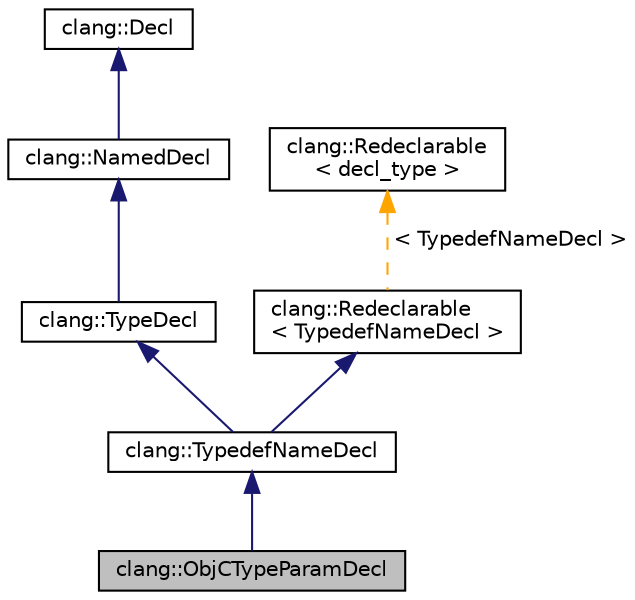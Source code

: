 digraph "clang::ObjCTypeParamDecl"
{
 // LATEX_PDF_SIZE
  bgcolor="transparent";
  edge [fontname="Helvetica",fontsize="10",labelfontname="Helvetica",labelfontsize="10"];
  node [fontname="Helvetica",fontsize="10",shape=record];
  Node1 [label="clang::ObjCTypeParamDecl",height=0.2,width=0.4,color="black", fillcolor="grey75", style="filled", fontcolor="black",tooltip="Represents the declaration of an Objective-C type parameter."];
  Node2 -> Node1 [dir="back",color="midnightblue",fontsize="10",style="solid",fontname="Helvetica"];
  Node2 [label="clang::TypedefNameDecl",height=0.2,width=0.4,color="black",URL="$classclang_1_1TypedefNameDecl.html",tooltip="Base class for declarations which introduce a typedef-name."];
  Node3 -> Node2 [dir="back",color="midnightblue",fontsize="10",style="solid",fontname="Helvetica"];
  Node3 [label="clang::TypeDecl",height=0.2,width=0.4,color="black",URL="$classclang_1_1TypeDecl.html",tooltip="Represents a declaration of a type."];
  Node4 -> Node3 [dir="back",color="midnightblue",fontsize="10",style="solid",fontname="Helvetica"];
  Node4 [label="clang::NamedDecl",height=0.2,width=0.4,color="black",URL="$classclang_1_1NamedDecl.html",tooltip="This represents a decl that may have a name."];
  Node5 -> Node4 [dir="back",color="midnightblue",fontsize="10",style="solid",fontname="Helvetica"];
  Node5 [label="clang::Decl",height=0.2,width=0.4,color="black",URL="$classclang_1_1Decl.html",tooltip="Decl - This represents one declaration (or definition), e.g."];
  Node6 -> Node2 [dir="back",color="midnightblue",fontsize="10",style="solid",fontname="Helvetica"];
  Node6 [label="clang::Redeclarable\l\< TypedefNameDecl \>",height=0.2,width=0.4,color="black",URL="$classclang_1_1Redeclarable.html",tooltip=" "];
  Node7 -> Node6 [dir="back",color="orange",fontsize="10",style="dashed",label=" \< TypedefNameDecl \>" ,fontname="Helvetica"];
  Node7 [label="clang::Redeclarable\l\< decl_type \>",height=0.2,width=0.4,color="black",URL="$classclang_1_1Redeclarable.html",tooltip="Provides common interface for the Decls that can be redeclared."];
}

